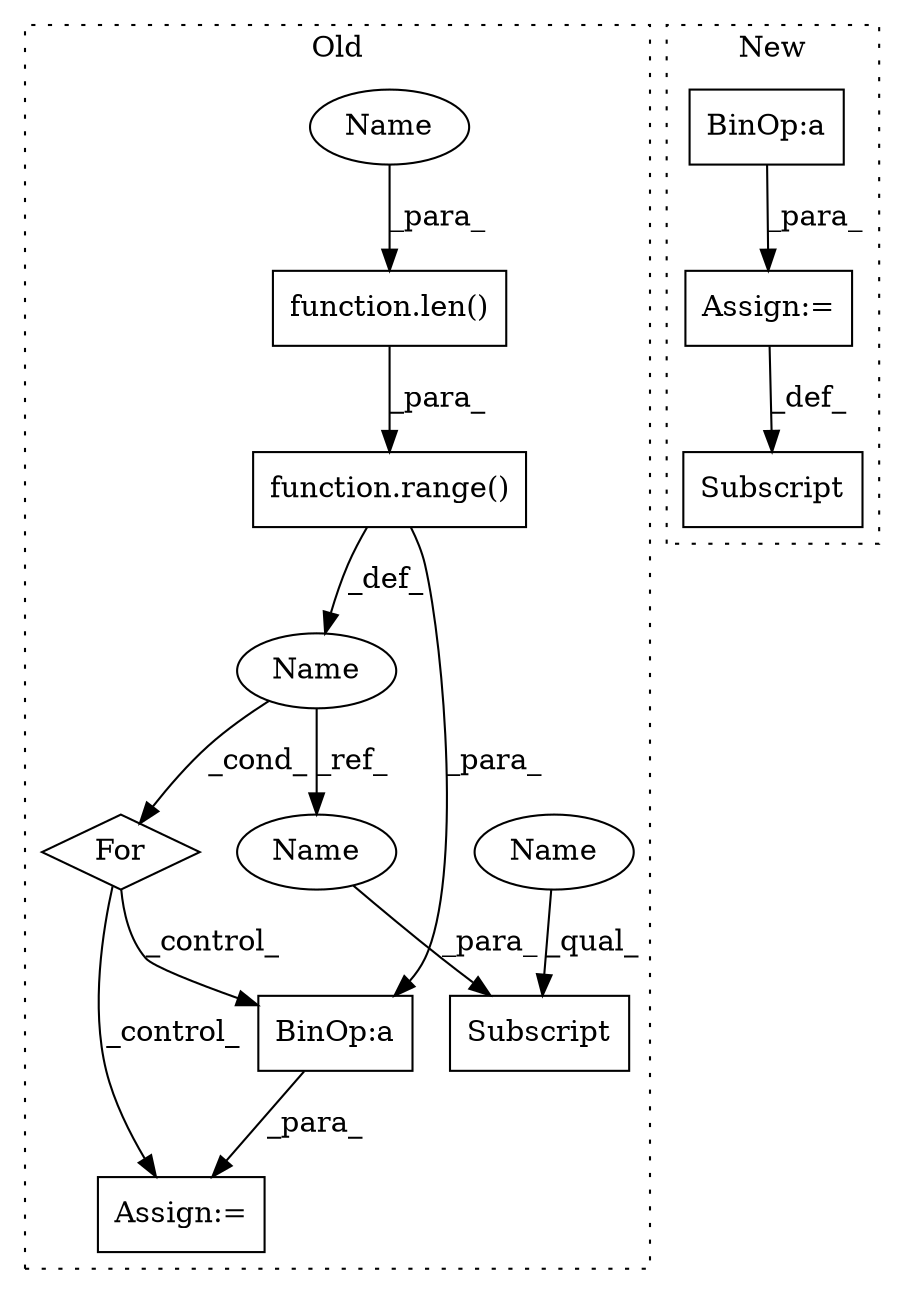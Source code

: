 digraph G {
subgraph cluster0 {
1 [label="function.range()" a="75" s="7094,7111" l="6,1" shape="box"];
3 [label="For" a="107" s="7083,7112" l="4,18" shape="diamond"];
4 [label="Subscript" a="63" s="7130,0" l="11,0" shape="box"];
5 [label="Name" a="87" s="7087" l="3" shape="ellipse"];
6 [label="function.len()" a="75" s="7100,7110" l="4,1" shape="box"];
7 [label="Assign:=" a="68" s="7152" l="3" shape="box"];
8 [label="BinOp:a" a="82" s="7158" l="3" shape="box"];
11 [label="Name" a="87" s="7104" l="6" shape="ellipse"];
12 [label="Name" a="87" s="7130" l="6" shape="ellipse"];
13 [label="Name" a="87" s="7137" l="3" shape="ellipse"];
label = "Old";
style="dotted";
}
subgraph cluster1 {
2 [label="Subscript" a="63" s="9139,0" l="18,0" shape="box"];
9 [label="Assign:=" a="68" s="9157" l="3" shape="box"];
10 [label="BinOp:a" a="82" s="9163" l="3" shape="box"];
label = "New";
style="dotted";
}
1 -> 5 [label="_def_"];
1 -> 8 [label="_para_"];
3 -> 7 [label="_control_"];
3 -> 8 [label="_control_"];
5 -> 13 [label="_ref_"];
5 -> 3 [label="_cond_"];
6 -> 1 [label="_para_"];
8 -> 7 [label="_para_"];
9 -> 2 [label="_def_"];
10 -> 9 [label="_para_"];
11 -> 6 [label="_para_"];
12 -> 4 [label="_qual_"];
13 -> 4 [label="_para_"];
}